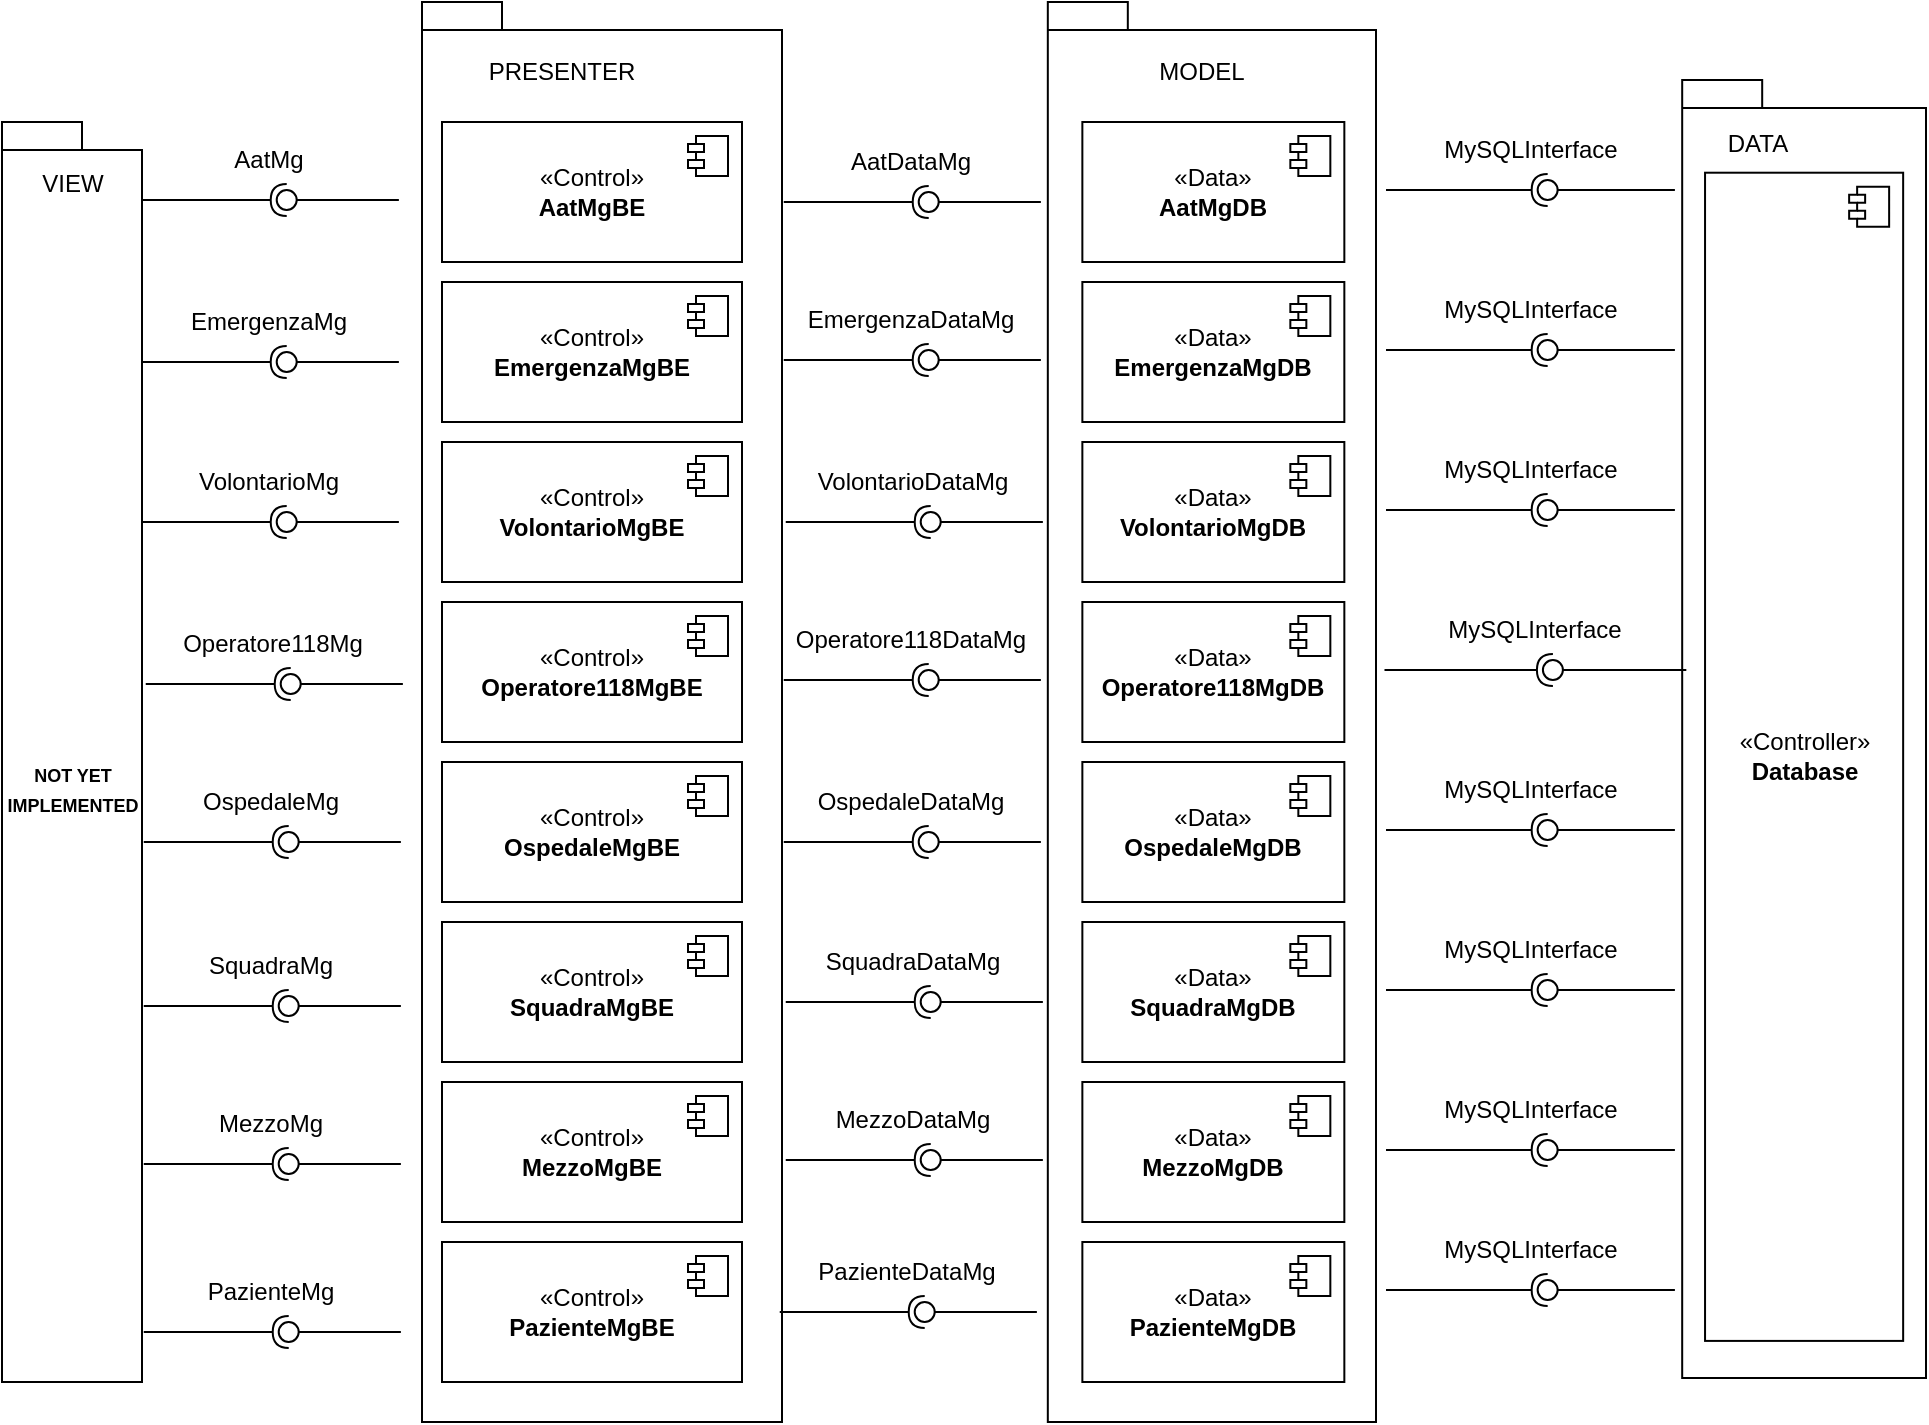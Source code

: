 <mxfile version="24.4.4" type="device">
  <diagram name="Page-1" id="5f0bae14-7c28-e335-631c-24af17079c00">
    <mxGraphModel dx="1436" dy="895" grid="1" gridSize="10" guides="1" tooltips="1" connect="1" arrows="1" fold="1" page="1" pageScale="1" pageWidth="1100" pageHeight="850" background="none" math="0" shadow="0">
      <root>
        <mxCell id="0" />
        <mxCell id="1" parent="0" />
        <mxCell id="8AIeRsSoH0E0mP_s3LuW-178" value="" style="group" vertex="1" connectable="0" parent="1">
          <mxGeometry x="577" y="60" width="190" height="710" as="geometry" />
        </mxCell>
        <mxCell id="8AIeRsSoH0E0mP_s3LuW-13" value="" style="shape=folder;fontStyle=1;spacingTop=10;tabWidth=40;tabHeight=14;tabPosition=left;html=1;whiteSpace=wrap;" vertex="1" parent="8AIeRsSoH0E0mP_s3LuW-178">
          <mxGeometry x="25.909" width="164.091" height="710" as="geometry" />
        </mxCell>
        <mxCell id="8AIeRsSoH0E0mP_s3LuW-27" value="«Data»&lt;br&gt;&lt;b&gt;AatMgDB&lt;/b&gt;" style="html=1;dropTarget=0;whiteSpace=wrap;" vertex="1" parent="8AIeRsSoH0E0mP_s3LuW-178">
          <mxGeometry x="43.182" y="60" width="130.988" height="70" as="geometry" />
        </mxCell>
        <mxCell id="8AIeRsSoH0E0mP_s3LuW-28" value="" style="shape=module;jettyWidth=8;jettyHeight=4;" vertex="1" parent="8AIeRsSoH0E0mP_s3LuW-27">
          <mxGeometry x="1" width="20" height="20" relative="1" as="geometry">
            <mxPoint x="-27" y="7" as="offset" />
          </mxGeometry>
        </mxCell>
        <mxCell id="8AIeRsSoH0E0mP_s3LuW-29" value="«Data»&lt;br&gt;&lt;b&gt;EmergenzaMgDB&lt;/b&gt;" style="html=1;dropTarget=0;whiteSpace=wrap;" vertex="1" parent="8AIeRsSoH0E0mP_s3LuW-178">
          <mxGeometry x="43.182" y="140" width="130.988" height="70" as="geometry" />
        </mxCell>
        <mxCell id="8AIeRsSoH0E0mP_s3LuW-30" value="" style="shape=module;jettyWidth=8;jettyHeight=4;" vertex="1" parent="8AIeRsSoH0E0mP_s3LuW-29">
          <mxGeometry x="1" width="20" height="20" relative="1" as="geometry">
            <mxPoint x="-27" y="7" as="offset" />
          </mxGeometry>
        </mxCell>
        <mxCell id="8AIeRsSoH0E0mP_s3LuW-31" value="«Data»&lt;br&gt;&lt;b&gt;VolontarioMgDB&lt;/b&gt;" style="html=1;dropTarget=0;whiteSpace=wrap;" vertex="1" parent="8AIeRsSoH0E0mP_s3LuW-178">
          <mxGeometry x="43.182" y="220" width="130.988" height="70" as="geometry" />
        </mxCell>
        <mxCell id="8AIeRsSoH0E0mP_s3LuW-32" value="" style="shape=module;jettyWidth=8;jettyHeight=4;" vertex="1" parent="8AIeRsSoH0E0mP_s3LuW-31">
          <mxGeometry x="1" width="20" height="20" relative="1" as="geometry">
            <mxPoint x="-27" y="7" as="offset" />
          </mxGeometry>
        </mxCell>
        <mxCell id="8AIeRsSoH0E0mP_s3LuW-33" value="«Data»&lt;br&gt;&lt;b&gt;Operatore118MgDB&lt;/b&gt;" style="html=1;dropTarget=0;whiteSpace=wrap;" vertex="1" parent="8AIeRsSoH0E0mP_s3LuW-178">
          <mxGeometry x="43.182" y="300" width="130.988" height="70" as="geometry" />
        </mxCell>
        <mxCell id="8AIeRsSoH0E0mP_s3LuW-34" value="" style="shape=module;jettyWidth=8;jettyHeight=4;" vertex="1" parent="8AIeRsSoH0E0mP_s3LuW-33">
          <mxGeometry x="1" width="20" height="20" relative="1" as="geometry">
            <mxPoint x="-27" y="7" as="offset" />
          </mxGeometry>
        </mxCell>
        <mxCell id="8AIeRsSoH0E0mP_s3LuW-35" value="«Data»&lt;br&gt;&lt;b&gt;OspedaleMgDB&lt;/b&gt;" style="html=1;dropTarget=0;whiteSpace=wrap;" vertex="1" parent="8AIeRsSoH0E0mP_s3LuW-178">
          <mxGeometry x="43.182" y="380" width="130.988" height="70" as="geometry" />
        </mxCell>
        <mxCell id="8AIeRsSoH0E0mP_s3LuW-36" value="" style="shape=module;jettyWidth=8;jettyHeight=4;" vertex="1" parent="8AIeRsSoH0E0mP_s3LuW-35">
          <mxGeometry x="1" width="20" height="20" relative="1" as="geometry">
            <mxPoint x="-27" y="7" as="offset" />
          </mxGeometry>
        </mxCell>
        <mxCell id="8AIeRsSoH0E0mP_s3LuW-37" value="«Data»&lt;br&gt;&lt;b&gt;SquadraMgDB&lt;/b&gt;" style="html=1;dropTarget=0;whiteSpace=wrap;" vertex="1" parent="8AIeRsSoH0E0mP_s3LuW-178">
          <mxGeometry x="43.182" y="460" width="130.988" height="70" as="geometry" />
        </mxCell>
        <mxCell id="8AIeRsSoH0E0mP_s3LuW-38" value="" style="shape=module;jettyWidth=8;jettyHeight=4;" vertex="1" parent="8AIeRsSoH0E0mP_s3LuW-37">
          <mxGeometry x="1" width="20" height="20" relative="1" as="geometry">
            <mxPoint x="-27" y="7" as="offset" />
          </mxGeometry>
        </mxCell>
        <mxCell id="8AIeRsSoH0E0mP_s3LuW-39" value="«Data»&lt;br&gt;&lt;b&gt;MezzoMgDB&lt;/b&gt;" style="html=1;dropTarget=0;whiteSpace=wrap;" vertex="1" parent="8AIeRsSoH0E0mP_s3LuW-178">
          <mxGeometry x="43.182" y="540" width="130.988" height="70" as="geometry" />
        </mxCell>
        <mxCell id="8AIeRsSoH0E0mP_s3LuW-40" value="" style="shape=module;jettyWidth=8;jettyHeight=4;" vertex="1" parent="8AIeRsSoH0E0mP_s3LuW-39">
          <mxGeometry x="1" width="20" height="20" relative="1" as="geometry">
            <mxPoint x="-27" y="7" as="offset" />
          </mxGeometry>
        </mxCell>
        <mxCell id="8AIeRsSoH0E0mP_s3LuW-41" value="«Data»&lt;br&gt;&lt;b&gt;PazienteMgDB&lt;/b&gt;" style="html=1;dropTarget=0;whiteSpace=wrap;" vertex="1" parent="8AIeRsSoH0E0mP_s3LuW-178">
          <mxGeometry x="43.182" y="620" width="130.988" height="70" as="geometry" />
        </mxCell>
        <mxCell id="8AIeRsSoH0E0mP_s3LuW-42" value="" style="shape=module;jettyWidth=8;jettyHeight=4;" vertex="1" parent="8AIeRsSoH0E0mP_s3LuW-41">
          <mxGeometry x="1" width="20" height="20" relative="1" as="geometry">
            <mxPoint x="-27" y="7" as="offset" />
          </mxGeometry>
        </mxCell>
        <mxCell id="8AIeRsSoH0E0mP_s3LuW-149" value="MODEL" style="text;html=1;align=center;verticalAlign=middle;whiteSpace=wrap;rounded=0;" vertex="1" parent="8AIeRsSoH0E0mP_s3LuW-178">
          <mxGeometry x="79.167" y="20" width="47.5" height="30" as="geometry" />
        </mxCell>
        <mxCell id="8AIeRsSoH0E0mP_s3LuW-179" value="" style="group" vertex="1" connectable="0" parent="1">
          <mxGeometry x="882" y="99" width="160" height="649" as="geometry" />
        </mxCell>
        <mxCell id="8AIeRsSoH0E0mP_s3LuW-7" value="" style="shape=folder;fontStyle=1;spacingTop=10;tabWidth=40;tabHeight=14;tabPosition=left;html=1;whiteSpace=wrap;" vertex="1" parent="8AIeRsSoH0E0mP_s3LuW-179">
          <mxGeometry x="38.095" width="121.905" height="649" as="geometry" />
        </mxCell>
        <mxCell id="8AIeRsSoH0E0mP_s3LuW-11" value="«Controller»&lt;br&gt;&lt;b&gt;Database&lt;/b&gt;" style="html=1;dropTarget=0;whiteSpace=wrap;" vertex="1" parent="8AIeRsSoH0E0mP_s3LuW-179">
          <mxGeometry x="49.524" y="46.357" width="99.048" height="584.1" as="geometry" />
        </mxCell>
        <mxCell id="8AIeRsSoH0E0mP_s3LuW-12" value="" style="shape=module;jettyWidth=8;jettyHeight=4;" vertex="1" parent="8AIeRsSoH0E0mP_s3LuW-11">
          <mxGeometry x="1" width="20" height="20" relative="1" as="geometry">
            <mxPoint x="-27" y="7" as="offset" />
          </mxGeometry>
        </mxCell>
        <mxCell id="8AIeRsSoH0E0mP_s3LuW-148" value="DATA" style="text;html=1;align=center;verticalAlign=middle;whiteSpace=wrap;rounded=0;" vertex="1" parent="8AIeRsSoH0E0mP_s3LuW-179">
          <mxGeometry x="53.333" y="18.543" width="45.714" height="27.814" as="geometry" />
        </mxCell>
        <mxCell id="8AIeRsSoH0E0mP_s3LuW-181" value="" style="group" vertex="1" connectable="0" parent="1">
          <mxGeometry x="789" y="119" width="130" height="40" as="geometry" />
        </mxCell>
        <mxCell id="8AIeRsSoH0E0mP_s3LuW-87" value="" style="group" vertex="1" connectable="0" parent="8AIeRsSoH0E0mP_s3LuW-181">
          <mxGeometry y="30" width="127.451" height="10" as="geometry" />
        </mxCell>
        <mxCell id="8AIeRsSoH0E0mP_s3LuW-78" value="" style="rounded=0;orthogonalLoop=1;jettySize=auto;html=1;endArrow=oval;endFill=0;sketch=0;sourcePerimeterSpacing=0;targetPerimeterSpacing=0;endSize=10;" edge="1" target="8AIeRsSoH0E0mP_s3LuW-79" parent="8AIeRsSoH0E0mP_s3LuW-87">
          <mxGeometry relative="1" as="geometry">
            <mxPoint x="127.451" y="5" as="sourcePoint" />
          </mxGeometry>
        </mxCell>
        <mxCell id="8AIeRsSoH0E0mP_s3LuW-79" value="" style="ellipse;whiteSpace=wrap;html=1;align=center;aspect=fixed;fillColor=none;strokeColor=none;resizable=0;perimeter=centerPerimeter;rotatable=0;allowArrows=0;points=[];outlineConnect=1;" vertex="1" parent="8AIeRsSoH0E0mP_s3LuW-87">
          <mxGeometry x="58.824" width="10" height="10" as="geometry" />
        </mxCell>
        <mxCell id="8AIeRsSoH0E0mP_s3LuW-83" value="" style="rounded=0;orthogonalLoop=1;jettySize=auto;html=1;endArrow=halfCircle;endFill=0;endSize=6;strokeWidth=1;sketch=0;" edge="1" parent="8AIeRsSoH0E0mP_s3LuW-87" target="8AIeRsSoH0E0mP_s3LuW-79">
          <mxGeometry relative="1" as="geometry">
            <mxPoint x="-16.993" y="5" as="sourcePoint" />
            <mxPoint x="69.036" y="5" as="targetPoint" />
          </mxGeometry>
        </mxCell>
        <mxCell id="8AIeRsSoH0E0mP_s3LuW-151" value="MySQLInterface" style="text;html=1;align=center;verticalAlign=middle;whiteSpace=wrap;rounded=0;" vertex="1" parent="8AIeRsSoH0E0mP_s3LuW-181">
          <mxGeometry x="29.739" width="50.98" height="30" as="geometry" />
        </mxCell>
        <mxCell id="8AIeRsSoH0E0mP_s3LuW-182" value="" style="group" vertex="1" connectable="0" parent="1">
          <mxGeometry x="789" y="279" width="130" height="40" as="geometry" />
        </mxCell>
        <mxCell id="8AIeRsSoH0E0mP_s3LuW-183" value="" style="group" vertex="1" connectable="0" parent="8AIeRsSoH0E0mP_s3LuW-182">
          <mxGeometry y="30" width="127.451" height="10" as="geometry" />
        </mxCell>
        <mxCell id="8AIeRsSoH0E0mP_s3LuW-184" value="" style="rounded=0;orthogonalLoop=1;jettySize=auto;html=1;endArrow=oval;endFill=0;sketch=0;sourcePerimeterSpacing=0;targetPerimeterSpacing=0;endSize=10;" edge="1" parent="8AIeRsSoH0E0mP_s3LuW-183" target="8AIeRsSoH0E0mP_s3LuW-185">
          <mxGeometry relative="1" as="geometry">
            <mxPoint x="127.451" y="5" as="sourcePoint" />
          </mxGeometry>
        </mxCell>
        <mxCell id="8AIeRsSoH0E0mP_s3LuW-185" value="" style="ellipse;whiteSpace=wrap;html=1;align=center;aspect=fixed;fillColor=none;strokeColor=none;resizable=0;perimeter=centerPerimeter;rotatable=0;allowArrows=0;points=[];outlineConnect=1;" vertex="1" parent="8AIeRsSoH0E0mP_s3LuW-183">
          <mxGeometry x="58.824" width="10" height="10" as="geometry" />
        </mxCell>
        <mxCell id="8AIeRsSoH0E0mP_s3LuW-186" value="" style="rounded=0;orthogonalLoop=1;jettySize=auto;html=1;endArrow=halfCircle;endFill=0;endSize=6;strokeWidth=1;sketch=0;" edge="1" parent="8AIeRsSoH0E0mP_s3LuW-183" target="8AIeRsSoH0E0mP_s3LuW-185">
          <mxGeometry relative="1" as="geometry">
            <mxPoint x="-16.993" y="5" as="sourcePoint" />
            <mxPoint x="69.036" y="5" as="targetPoint" />
          </mxGeometry>
        </mxCell>
        <mxCell id="8AIeRsSoH0E0mP_s3LuW-187" value="MySQLInterface" style="text;html=1;align=center;verticalAlign=middle;whiteSpace=wrap;rounded=0;" vertex="1" parent="8AIeRsSoH0E0mP_s3LuW-182">
          <mxGeometry x="29.739" width="50.98" height="30" as="geometry" />
        </mxCell>
        <mxCell id="8AIeRsSoH0E0mP_s3LuW-188" value="" style="group" vertex="1" connectable="0" parent="1">
          <mxGeometry x="789" y="359" width="130" height="40" as="geometry" />
        </mxCell>
        <mxCell id="8AIeRsSoH0E0mP_s3LuW-189" value="" style="group" vertex="1" connectable="0" parent="8AIeRsSoH0E0mP_s3LuW-188">
          <mxGeometry y="30" width="133.158" height="10" as="geometry" />
        </mxCell>
        <mxCell id="8AIeRsSoH0E0mP_s3LuW-190" value="" style="rounded=0;orthogonalLoop=1;jettySize=auto;html=1;endArrow=oval;endFill=0;sketch=0;sourcePerimeterSpacing=0;targetPerimeterSpacing=0;endSize=10;" edge="1" parent="8AIeRsSoH0E0mP_s3LuW-189" target="8AIeRsSoH0E0mP_s3LuW-191">
          <mxGeometry relative="1" as="geometry">
            <mxPoint x="133.158" y="5" as="sourcePoint" />
          </mxGeometry>
        </mxCell>
        <mxCell id="8AIeRsSoH0E0mP_s3LuW-191" value="" style="ellipse;whiteSpace=wrap;html=1;align=center;aspect=fixed;fillColor=none;strokeColor=none;resizable=0;perimeter=centerPerimeter;rotatable=0;allowArrows=0;points=[];outlineConnect=1;" vertex="1" parent="8AIeRsSoH0E0mP_s3LuW-189">
          <mxGeometry x="61.457" width="10" height="10" as="geometry" />
        </mxCell>
        <mxCell id="8AIeRsSoH0E0mP_s3LuW-192" value="" style="rounded=0;orthogonalLoop=1;jettySize=auto;html=1;endArrow=halfCircle;endFill=0;endSize=6;strokeWidth=1;sketch=0;" edge="1" parent="8AIeRsSoH0E0mP_s3LuW-189" target="8AIeRsSoH0E0mP_s3LuW-191">
          <mxGeometry relative="1" as="geometry">
            <mxPoint x="-17.754" y="5" as="sourcePoint" />
            <mxPoint x="72.127" y="5" as="targetPoint" />
          </mxGeometry>
        </mxCell>
        <mxCell id="8AIeRsSoH0E0mP_s3LuW-193" value="MySQLInterface" style="text;html=1;align=center;verticalAlign=middle;whiteSpace=wrap;rounded=0;" vertex="1" parent="8AIeRsSoH0E0mP_s3LuW-188">
          <mxGeometry x="31.07" width="53.263" height="30" as="geometry" />
        </mxCell>
        <mxCell id="8AIeRsSoH0E0mP_s3LuW-194" value="" style="group" vertex="1" connectable="0" parent="1">
          <mxGeometry x="789" y="439" width="130" height="40" as="geometry" />
        </mxCell>
        <mxCell id="8AIeRsSoH0E0mP_s3LuW-195" value="" style="group" vertex="1" connectable="0" parent="8AIeRsSoH0E0mP_s3LuW-194">
          <mxGeometry y="30" width="127.451" height="10" as="geometry" />
        </mxCell>
        <mxCell id="8AIeRsSoH0E0mP_s3LuW-196" value="" style="rounded=0;orthogonalLoop=1;jettySize=auto;html=1;endArrow=oval;endFill=0;sketch=0;sourcePerimeterSpacing=0;targetPerimeterSpacing=0;endSize=10;" edge="1" parent="8AIeRsSoH0E0mP_s3LuW-195" target="8AIeRsSoH0E0mP_s3LuW-197">
          <mxGeometry relative="1" as="geometry">
            <mxPoint x="127.451" y="5" as="sourcePoint" />
          </mxGeometry>
        </mxCell>
        <mxCell id="8AIeRsSoH0E0mP_s3LuW-197" value="" style="ellipse;whiteSpace=wrap;html=1;align=center;aspect=fixed;fillColor=none;strokeColor=none;resizable=0;perimeter=centerPerimeter;rotatable=0;allowArrows=0;points=[];outlineConnect=1;" vertex="1" parent="8AIeRsSoH0E0mP_s3LuW-195">
          <mxGeometry x="58.824" width="10" height="10" as="geometry" />
        </mxCell>
        <mxCell id="8AIeRsSoH0E0mP_s3LuW-198" value="" style="rounded=0;orthogonalLoop=1;jettySize=auto;html=1;endArrow=halfCircle;endFill=0;endSize=6;strokeWidth=1;sketch=0;" edge="1" parent="8AIeRsSoH0E0mP_s3LuW-195" target="8AIeRsSoH0E0mP_s3LuW-197">
          <mxGeometry relative="1" as="geometry">
            <mxPoint x="-16.993" y="5" as="sourcePoint" />
            <mxPoint x="69.036" y="5" as="targetPoint" />
          </mxGeometry>
        </mxCell>
        <mxCell id="8AIeRsSoH0E0mP_s3LuW-199" value="MySQLInterface" style="text;html=1;align=center;verticalAlign=middle;whiteSpace=wrap;rounded=0;" vertex="1" parent="8AIeRsSoH0E0mP_s3LuW-194">
          <mxGeometry x="29.739" width="50.98" height="30" as="geometry" />
        </mxCell>
        <mxCell id="8AIeRsSoH0E0mP_s3LuW-200" value="" style="group" vertex="1" connectable="0" parent="1">
          <mxGeometry x="789" y="519" width="130" height="40" as="geometry" />
        </mxCell>
        <mxCell id="8AIeRsSoH0E0mP_s3LuW-201" value="" style="group" vertex="1" connectable="0" parent="8AIeRsSoH0E0mP_s3LuW-200">
          <mxGeometry y="30" width="127.451" height="10" as="geometry" />
        </mxCell>
        <mxCell id="8AIeRsSoH0E0mP_s3LuW-202" value="" style="rounded=0;orthogonalLoop=1;jettySize=auto;html=1;endArrow=oval;endFill=0;sketch=0;sourcePerimeterSpacing=0;targetPerimeterSpacing=0;endSize=10;" edge="1" parent="8AIeRsSoH0E0mP_s3LuW-201" target="8AIeRsSoH0E0mP_s3LuW-203">
          <mxGeometry relative="1" as="geometry">
            <mxPoint x="127.451" y="5" as="sourcePoint" />
          </mxGeometry>
        </mxCell>
        <mxCell id="8AIeRsSoH0E0mP_s3LuW-203" value="" style="ellipse;whiteSpace=wrap;html=1;align=center;aspect=fixed;fillColor=none;strokeColor=none;resizable=0;perimeter=centerPerimeter;rotatable=0;allowArrows=0;points=[];outlineConnect=1;" vertex="1" parent="8AIeRsSoH0E0mP_s3LuW-201">
          <mxGeometry x="58.824" width="10" height="10" as="geometry" />
        </mxCell>
        <mxCell id="8AIeRsSoH0E0mP_s3LuW-204" value="" style="rounded=0;orthogonalLoop=1;jettySize=auto;html=1;endArrow=halfCircle;endFill=0;endSize=6;strokeWidth=1;sketch=0;" edge="1" parent="8AIeRsSoH0E0mP_s3LuW-201" target="8AIeRsSoH0E0mP_s3LuW-203">
          <mxGeometry relative="1" as="geometry">
            <mxPoint x="-16.993" y="5" as="sourcePoint" />
            <mxPoint x="69.036" y="5" as="targetPoint" />
          </mxGeometry>
        </mxCell>
        <mxCell id="8AIeRsSoH0E0mP_s3LuW-205" value="MySQLInterface" style="text;html=1;align=center;verticalAlign=middle;whiteSpace=wrap;rounded=0;" vertex="1" parent="8AIeRsSoH0E0mP_s3LuW-200">
          <mxGeometry x="29.739" width="50.98" height="30" as="geometry" />
        </mxCell>
        <mxCell id="8AIeRsSoH0E0mP_s3LuW-206" value="" style="group" vertex="1" connectable="0" parent="1">
          <mxGeometry x="789" y="599" width="130" height="40" as="geometry" />
        </mxCell>
        <mxCell id="8AIeRsSoH0E0mP_s3LuW-207" value="" style="group" vertex="1" connectable="0" parent="8AIeRsSoH0E0mP_s3LuW-206">
          <mxGeometry y="30" width="127.451" height="10" as="geometry" />
        </mxCell>
        <mxCell id="8AIeRsSoH0E0mP_s3LuW-208" value="" style="rounded=0;orthogonalLoop=1;jettySize=auto;html=1;endArrow=oval;endFill=0;sketch=0;sourcePerimeterSpacing=0;targetPerimeterSpacing=0;endSize=10;" edge="1" parent="8AIeRsSoH0E0mP_s3LuW-207" target="8AIeRsSoH0E0mP_s3LuW-209">
          <mxGeometry relative="1" as="geometry">
            <mxPoint x="127.451" y="5" as="sourcePoint" />
          </mxGeometry>
        </mxCell>
        <mxCell id="8AIeRsSoH0E0mP_s3LuW-209" value="" style="ellipse;whiteSpace=wrap;html=1;align=center;aspect=fixed;fillColor=none;strokeColor=none;resizable=0;perimeter=centerPerimeter;rotatable=0;allowArrows=0;points=[];outlineConnect=1;" vertex="1" parent="8AIeRsSoH0E0mP_s3LuW-207">
          <mxGeometry x="58.824" width="10" height="10" as="geometry" />
        </mxCell>
        <mxCell id="8AIeRsSoH0E0mP_s3LuW-210" value="" style="rounded=0;orthogonalLoop=1;jettySize=auto;html=1;endArrow=halfCircle;endFill=0;endSize=6;strokeWidth=1;sketch=0;" edge="1" parent="8AIeRsSoH0E0mP_s3LuW-207" target="8AIeRsSoH0E0mP_s3LuW-209">
          <mxGeometry relative="1" as="geometry">
            <mxPoint x="-16.993" y="5" as="sourcePoint" />
            <mxPoint x="69.036" y="5" as="targetPoint" />
          </mxGeometry>
        </mxCell>
        <mxCell id="8AIeRsSoH0E0mP_s3LuW-211" value="MySQLInterface" style="text;html=1;align=center;verticalAlign=middle;whiteSpace=wrap;rounded=0;" vertex="1" parent="8AIeRsSoH0E0mP_s3LuW-206">
          <mxGeometry x="29.739" width="50.98" height="30" as="geometry" />
        </mxCell>
        <mxCell id="8AIeRsSoH0E0mP_s3LuW-212" value="" style="group" vertex="1" connectable="0" parent="1">
          <mxGeometry x="789" y="669" width="130" height="40" as="geometry" />
        </mxCell>
        <mxCell id="8AIeRsSoH0E0mP_s3LuW-213" value="" style="group" vertex="1" connectable="0" parent="8AIeRsSoH0E0mP_s3LuW-212">
          <mxGeometry y="30" width="127.451" height="10" as="geometry" />
        </mxCell>
        <mxCell id="8AIeRsSoH0E0mP_s3LuW-214" value="" style="rounded=0;orthogonalLoop=1;jettySize=auto;html=1;endArrow=oval;endFill=0;sketch=0;sourcePerimeterSpacing=0;targetPerimeterSpacing=0;endSize=10;" edge="1" parent="8AIeRsSoH0E0mP_s3LuW-213" target="8AIeRsSoH0E0mP_s3LuW-215">
          <mxGeometry relative="1" as="geometry">
            <mxPoint x="127.451" y="5" as="sourcePoint" />
          </mxGeometry>
        </mxCell>
        <mxCell id="8AIeRsSoH0E0mP_s3LuW-215" value="" style="ellipse;whiteSpace=wrap;html=1;align=center;aspect=fixed;fillColor=none;strokeColor=none;resizable=0;perimeter=centerPerimeter;rotatable=0;allowArrows=0;points=[];outlineConnect=1;" vertex="1" parent="8AIeRsSoH0E0mP_s3LuW-213">
          <mxGeometry x="58.824" width="10" height="10" as="geometry" />
        </mxCell>
        <mxCell id="8AIeRsSoH0E0mP_s3LuW-216" value="" style="rounded=0;orthogonalLoop=1;jettySize=auto;html=1;endArrow=halfCircle;endFill=0;endSize=6;strokeWidth=1;sketch=0;" edge="1" parent="8AIeRsSoH0E0mP_s3LuW-213" target="8AIeRsSoH0E0mP_s3LuW-215">
          <mxGeometry relative="1" as="geometry">
            <mxPoint x="-16.993" y="5" as="sourcePoint" />
            <mxPoint x="69.036" y="5" as="targetPoint" />
          </mxGeometry>
        </mxCell>
        <mxCell id="8AIeRsSoH0E0mP_s3LuW-217" value="MySQLInterface" style="text;html=1;align=center;verticalAlign=middle;whiteSpace=wrap;rounded=0;" vertex="1" parent="8AIeRsSoH0E0mP_s3LuW-212">
          <mxGeometry x="29.739" width="50.98" height="30" as="geometry" />
        </mxCell>
        <mxCell id="8AIeRsSoH0E0mP_s3LuW-218" value="" style="group" vertex="1" connectable="0" parent="1">
          <mxGeometry x="789" y="199" width="130" height="40" as="geometry" />
        </mxCell>
        <mxCell id="8AIeRsSoH0E0mP_s3LuW-219" value="" style="group" vertex="1" connectable="0" parent="8AIeRsSoH0E0mP_s3LuW-218">
          <mxGeometry y="30" width="127.451" height="10" as="geometry" />
        </mxCell>
        <mxCell id="8AIeRsSoH0E0mP_s3LuW-220" value="" style="rounded=0;orthogonalLoop=1;jettySize=auto;html=1;endArrow=oval;endFill=0;sketch=0;sourcePerimeterSpacing=0;targetPerimeterSpacing=0;endSize=10;" edge="1" parent="8AIeRsSoH0E0mP_s3LuW-219" target="8AIeRsSoH0E0mP_s3LuW-221">
          <mxGeometry relative="1" as="geometry">
            <mxPoint x="127.451" y="5" as="sourcePoint" />
          </mxGeometry>
        </mxCell>
        <mxCell id="8AIeRsSoH0E0mP_s3LuW-221" value="" style="ellipse;whiteSpace=wrap;html=1;align=center;aspect=fixed;fillColor=none;strokeColor=none;resizable=0;perimeter=centerPerimeter;rotatable=0;allowArrows=0;points=[];outlineConnect=1;" vertex="1" parent="8AIeRsSoH0E0mP_s3LuW-219">
          <mxGeometry x="58.824" width="10" height="10" as="geometry" />
        </mxCell>
        <mxCell id="8AIeRsSoH0E0mP_s3LuW-222" value="" style="rounded=0;orthogonalLoop=1;jettySize=auto;html=1;endArrow=halfCircle;endFill=0;endSize=6;strokeWidth=1;sketch=0;" edge="1" parent="8AIeRsSoH0E0mP_s3LuW-219" target="8AIeRsSoH0E0mP_s3LuW-221">
          <mxGeometry relative="1" as="geometry">
            <mxPoint x="-16.993" y="5" as="sourcePoint" />
            <mxPoint x="69.036" y="5" as="targetPoint" />
          </mxGeometry>
        </mxCell>
        <mxCell id="8AIeRsSoH0E0mP_s3LuW-223" value="MySQLInterface" style="text;html=1;align=center;verticalAlign=middle;whiteSpace=wrap;rounded=0;" vertex="1" parent="8AIeRsSoH0E0mP_s3LuW-218">
          <mxGeometry x="29.739" width="50.98" height="30" as="geometry" />
        </mxCell>
        <mxCell id="8AIeRsSoH0E0mP_s3LuW-60" value="" style="shape=folder;fontStyle=1;spacingTop=10;tabWidth=40;tabHeight=14;tabPosition=left;html=1;whiteSpace=wrap;" vertex="1" parent="1">
          <mxGeometry x="290" y="60" width="180" height="710" as="geometry" />
        </mxCell>
        <mxCell id="8AIeRsSoH0E0mP_s3LuW-61" value="«Control»&lt;br&gt;&lt;b&gt;AatMgBE&lt;/b&gt;" style="html=1;dropTarget=0;whiteSpace=wrap;" vertex="1" parent="1">
          <mxGeometry x="300" y="120" width="150" height="70" as="geometry" />
        </mxCell>
        <mxCell id="8AIeRsSoH0E0mP_s3LuW-62" value="" style="shape=module;jettyWidth=8;jettyHeight=4;" vertex="1" parent="8AIeRsSoH0E0mP_s3LuW-61">
          <mxGeometry x="1" width="20" height="20" relative="1" as="geometry">
            <mxPoint x="-27" y="7" as="offset" />
          </mxGeometry>
        </mxCell>
        <mxCell id="8AIeRsSoH0E0mP_s3LuW-63" value="«Control»&lt;br&gt;&lt;b&gt;EmergenzaMgBE&lt;/b&gt;" style="html=1;dropTarget=0;whiteSpace=wrap;" vertex="1" parent="1">
          <mxGeometry x="300" y="200" width="150" height="70" as="geometry" />
        </mxCell>
        <mxCell id="8AIeRsSoH0E0mP_s3LuW-64" value="" style="shape=module;jettyWidth=8;jettyHeight=4;" vertex="1" parent="8AIeRsSoH0E0mP_s3LuW-63">
          <mxGeometry x="1" width="20" height="20" relative="1" as="geometry">
            <mxPoint x="-27" y="7" as="offset" />
          </mxGeometry>
        </mxCell>
        <mxCell id="8AIeRsSoH0E0mP_s3LuW-65" value="«Control»&lt;br&gt;&lt;b&gt;VolontarioMgBE&lt;/b&gt;" style="html=1;dropTarget=0;whiteSpace=wrap;" vertex="1" parent="1">
          <mxGeometry x="300" y="280" width="150" height="70" as="geometry" />
        </mxCell>
        <mxCell id="8AIeRsSoH0E0mP_s3LuW-66" value="" style="shape=module;jettyWidth=8;jettyHeight=4;" vertex="1" parent="8AIeRsSoH0E0mP_s3LuW-65">
          <mxGeometry x="1" width="20" height="20" relative="1" as="geometry">
            <mxPoint x="-27" y="7" as="offset" />
          </mxGeometry>
        </mxCell>
        <mxCell id="8AIeRsSoH0E0mP_s3LuW-67" value="«Control»&lt;br&gt;&lt;b&gt;Operatore118MgBE&lt;/b&gt;" style="html=1;dropTarget=0;whiteSpace=wrap;" vertex="1" parent="1">
          <mxGeometry x="300" y="360" width="150" height="70" as="geometry" />
        </mxCell>
        <mxCell id="8AIeRsSoH0E0mP_s3LuW-68" value="" style="shape=module;jettyWidth=8;jettyHeight=4;" vertex="1" parent="8AIeRsSoH0E0mP_s3LuW-67">
          <mxGeometry x="1" width="20" height="20" relative="1" as="geometry">
            <mxPoint x="-27" y="7" as="offset" />
          </mxGeometry>
        </mxCell>
        <mxCell id="8AIeRsSoH0E0mP_s3LuW-69" value="«Control»&lt;br&gt;&lt;b&gt;OspedaleMgBE&lt;/b&gt;" style="html=1;dropTarget=0;whiteSpace=wrap;" vertex="1" parent="1">
          <mxGeometry x="300" y="440" width="150" height="70" as="geometry" />
        </mxCell>
        <mxCell id="8AIeRsSoH0E0mP_s3LuW-70" value="" style="shape=module;jettyWidth=8;jettyHeight=4;" vertex="1" parent="8AIeRsSoH0E0mP_s3LuW-69">
          <mxGeometry x="1" width="20" height="20" relative="1" as="geometry">
            <mxPoint x="-27" y="7" as="offset" />
          </mxGeometry>
        </mxCell>
        <mxCell id="8AIeRsSoH0E0mP_s3LuW-71" value="«Control»&lt;br&gt;&lt;b&gt;SquadraMgBE&lt;/b&gt;" style="html=1;dropTarget=0;whiteSpace=wrap;" vertex="1" parent="1">
          <mxGeometry x="300" y="520" width="150" height="70" as="geometry" />
        </mxCell>
        <mxCell id="8AIeRsSoH0E0mP_s3LuW-72" value="" style="shape=module;jettyWidth=8;jettyHeight=4;" vertex="1" parent="8AIeRsSoH0E0mP_s3LuW-71">
          <mxGeometry x="1" width="20" height="20" relative="1" as="geometry">
            <mxPoint x="-27" y="7" as="offset" />
          </mxGeometry>
        </mxCell>
        <mxCell id="8AIeRsSoH0E0mP_s3LuW-73" value="«Control»&lt;br&gt;&lt;b&gt;MezzoMgBE&lt;/b&gt;" style="html=1;dropTarget=0;whiteSpace=wrap;" vertex="1" parent="1">
          <mxGeometry x="300" y="600" width="150" height="70" as="geometry" />
        </mxCell>
        <mxCell id="8AIeRsSoH0E0mP_s3LuW-74" value="" style="shape=module;jettyWidth=8;jettyHeight=4;" vertex="1" parent="8AIeRsSoH0E0mP_s3LuW-73">
          <mxGeometry x="1" width="20" height="20" relative="1" as="geometry">
            <mxPoint x="-27" y="7" as="offset" />
          </mxGeometry>
        </mxCell>
        <mxCell id="8AIeRsSoH0E0mP_s3LuW-75" value="«Control»&lt;br&gt;&lt;b&gt;PazienteMgBE&lt;/b&gt;" style="html=1;dropTarget=0;whiteSpace=wrap;" vertex="1" parent="1">
          <mxGeometry x="300" y="680" width="150" height="70" as="geometry" />
        </mxCell>
        <mxCell id="8AIeRsSoH0E0mP_s3LuW-76" value="" style="shape=module;jettyWidth=8;jettyHeight=4;" vertex="1" parent="8AIeRsSoH0E0mP_s3LuW-75">
          <mxGeometry x="1" width="20" height="20" relative="1" as="geometry">
            <mxPoint x="-27" y="7" as="offset" />
          </mxGeometry>
        </mxCell>
        <mxCell id="8AIeRsSoH0E0mP_s3LuW-150" value="PRESENTER" style="text;html=1;align=center;verticalAlign=middle;whiteSpace=wrap;rounded=0;" vertex="1" parent="1">
          <mxGeometry x="330" y="80" width="60" height="30" as="geometry" />
        </mxCell>
        <mxCell id="8AIeRsSoH0E0mP_s3LuW-225" value="" style="group" vertex="1" connectable="0" parent="1">
          <mxGeometry x="80" y="120" width="70" height="630" as="geometry" />
        </mxCell>
        <mxCell id="8AIeRsSoH0E0mP_s3LuW-180" value="" style="shape=folder;fontStyle=1;spacingTop=10;tabWidth=40;tabHeight=14;tabPosition=left;html=1;whiteSpace=wrap;" vertex="1" parent="8AIeRsSoH0E0mP_s3LuW-225">
          <mxGeometry width="70" height="630" as="geometry" />
        </mxCell>
        <mxCell id="8AIeRsSoH0E0mP_s3LuW-224" value="VIEW" style="text;html=1;align=center;verticalAlign=middle;whiteSpace=wrap;rounded=0;" vertex="1" parent="8AIeRsSoH0E0mP_s3LuW-225">
          <mxGeometry x="11.667" y="17.5" width="46.667" height="26.25" as="geometry" />
        </mxCell>
        <mxCell id="8AIeRsSoH0E0mP_s3LuW-328" value="&lt;font style=&quot;font-size: 9px;&quot;&gt;&lt;b&gt;NOT YET IMPLEMENTED&lt;/b&gt;&lt;/font&gt;" style="text;html=1;align=center;verticalAlign=middle;whiteSpace=wrap;rounded=0;" vertex="1" parent="8AIeRsSoH0E0mP_s3LuW-225">
          <mxGeometry x="17.5" y="79.859" width="35" height="505.775" as="geometry" />
        </mxCell>
        <mxCell id="8AIeRsSoH0E0mP_s3LuW-226" value="" style="group" vertex="1" connectable="0" parent="1">
          <mxGeometry x="486" y="125" width="100" height="40" as="geometry" />
        </mxCell>
        <mxCell id="8AIeRsSoH0E0mP_s3LuW-227" value="" style="group" vertex="1" connectable="0" parent="8AIeRsSoH0E0mP_s3LuW-226">
          <mxGeometry y="30" width="113.434" height="10" as="geometry" />
        </mxCell>
        <mxCell id="8AIeRsSoH0E0mP_s3LuW-228" value="" style="rounded=0;orthogonalLoop=1;jettySize=auto;html=1;endArrow=oval;endFill=0;sketch=0;sourcePerimeterSpacing=0;targetPerimeterSpacing=0;endSize=10;" edge="1" parent="8AIeRsSoH0E0mP_s3LuW-227" target="8AIeRsSoH0E0mP_s3LuW-229">
          <mxGeometry relative="1" as="geometry">
            <mxPoint x="113.434" y="5" as="sourcePoint" />
          </mxGeometry>
        </mxCell>
        <mxCell id="8AIeRsSoH0E0mP_s3LuW-229" value="" style="ellipse;whiteSpace=wrap;html=1;align=center;aspect=fixed;fillColor=none;strokeColor=none;resizable=0;perimeter=centerPerimeter;rotatable=0;allowArrows=0;points=[];outlineConnect=1;" vertex="1" parent="8AIeRsSoH0E0mP_s3LuW-227">
          <mxGeometry x="52.354" width="10" height="10" as="geometry" />
        </mxCell>
        <mxCell id="8AIeRsSoH0E0mP_s3LuW-230" value="" style="rounded=0;orthogonalLoop=1;jettySize=auto;html=1;endArrow=halfCircle;endFill=0;endSize=6;strokeWidth=1;sketch=0;" edge="1" parent="8AIeRsSoH0E0mP_s3LuW-227" target="8AIeRsSoH0E0mP_s3LuW-229">
          <mxGeometry relative="1" as="geometry">
            <mxPoint x="-15.125" y="5" as="sourcePoint" />
            <mxPoint x="61.443" y="5" as="targetPoint" />
          </mxGeometry>
        </mxCell>
        <mxCell id="8AIeRsSoH0E0mP_s3LuW-231" value="&lt;div&gt;AatDataMg&lt;/div&gt;" style="text;html=1;align=center;verticalAlign=middle;whiteSpace=wrap;rounded=0;" vertex="1" parent="8AIeRsSoH0E0mP_s3LuW-226">
          <mxGeometry x="26.468" width="45.374" height="30" as="geometry" />
        </mxCell>
        <mxCell id="8AIeRsSoH0E0mP_s3LuW-232" value="" style="group" vertex="1" connectable="0" parent="1">
          <mxGeometry x="165" y="124" width="100" height="40" as="geometry" />
        </mxCell>
        <mxCell id="8AIeRsSoH0E0mP_s3LuW-233" value="" style="group" vertex="1" connectable="0" parent="8AIeRsSoH0E0mP_s3LuW-232">
          <mxGeometry y="30" width="113.434" height="10" as="geometry" />
        </mxCell>
        <mxCell id="8AIeRsSoH0E0mP_s3LuW-234" value="" style="rounded=0;orthogonalLoop=1;jettySize=auto;html=1;endArrow=oval;endFill=0;sketch=0;sourcePerimeterSpacing=0;targetPerimeterSpacing=0;endSize=10;" edge="1" parent="8AIeRsSoH0E0mP_s3LuW-233" target="8AIeRsSoH0E0mP_s3LuW-235">
          <mxGeometry relative="1" as="geometry">
            <mxPoint x="113.434" y="5" as="sourcePoint" />
          </mxGeometry>
        </mxCell>
        <mxCell id="8AIeRsSoH0E0mP_s3LuW-235" value="" style="ellipse;whiteSpace=wrap;html=1;align=center;aspect=fixed;fillColor=none;strokeColor=none;resizable=0;perimeter=centerPerimeter;rotatable=0;allowArrows=0;points=[];outlineConnect=1;" vertex="1" parent="8AIeRsSoH0E0mP_s3LuW-233">
          <mxGeometry x="52.354" width="10" height="10" as="geometry" />
        </mxCell>
        <mxCell id="8AIeRsSoH0E0mP_s3LuW-236" value="" style="rounded=0;orthogonalLoop=1;jettySize=auto;html=1;endArrow=halfCircle;endFill=0;endSize=6;strokeWidth=1;sketch=0;" edge="1" parent="8AIeRsSoH0E0mP_s3LuW-233" target="8AIeRsSoH0E0mP_s3LuW-235">
          <mxGeometry relative="1" as="geometry">
            <mxPoint x="-15.125" y="5" as="sourcePoint" />
            <mxPoint x="61.443" y="5" as="targetPoint" />
          </mxGeometry>
        </mxCell>
        <mxCell id="8AIeRsSoH0E0mP_s3LuW-237" value="AatMg" style="text;html=1;align=center;verticalAlign=middle;whiteSpace=wrap;rounded=0;" vertex="1" parent="8AIeRsSoH0E0mP_s3LuW-232">
          <mxGeometry x="26.468" width="45.374" height="30" as="geometry" />
        </mxCell>
        <mxCell id="8AIeRsSoH0E0mP_s3LuW-244" value="" style="group" vertex="1" connectable="0" parent="1">
          <mxGeometry x="486" y="204" width="100" height="40" as="geometry" />
        </mxCell>
        <mxCell id="8AIeRsSoH0E0mP_s3LuW-245" value="" style="group" vertex="1" connectable="0" parent="8AIeRsSoH0E0mP_s3LuW-244">
          <mxGeometry y="30" width="113.434" height="10" as="geometry" />
        </mxCell>
        <mxCell id="8AIeRsSoH0E0mP_s3LuW-246" value="" style="rounded=0;orthogonalLoop=1;jettySize=auto;html=1;endArrow=oval;endFill=0;sketch=0;sourcePerimeterSpacing=0;targetPerimeterSpacing=0;endSize=10;" edge="1" parent="8AIeRsSoH0E0mP_s3LuW-245" target="8AIeRsSoH0E0mP_s3LuW-247">
          <mxGeometry relative="1" as="geometry">
            <mxPoint x="113.434" y="5" as="sourcePoint" />
          </mxGeometry>
        </mxCell>
        <mxCell id="8AIeRsSoH0E0mP_s3LuW-247" value="" style="ellipse;whiteSpace=wrap;html=1;align=center;aspect=fixed;fillColor=none;strokeColor=none;resizable=0;perimeter=centerPerimeter;rotatable=0;allowArrows=0;points=[];outlineConnect=1;" vertex="1" parent="8AIeRsSoH0E0mP_s3LuW-245">
          <mxGeometry x="52.354" width="10" height="10" as="geometry" />
        </mxCell>
        <mxCell id="8AIeRsSoH0E0mP_s3LuW-248" value="" style="rounded=0;orthogonalLoop=1;jettySize=auto;html=1;endArrow=halfCircle;endFill=0;endSize=6;strokeWidth=1;sketch=0;" edge="1" parent="8AIeRsSoH0E0mP_s3LuW-245" target="8AIeRsSoH0E0mP_s3LuW-247">
          <mxGeometry relative="1" as="geometry">
            <mxPoint x="-15.125" y="5" as="sourcePoint" />
            <mxPoint x="61.443" y="5" as="targetPoint" />
          </mxGeometry>
        </mxCell>
        <mxCell id="8AIeRsSoH0E0mP_s3LuW-249" value="&lt;div&gt;EmergenzaDataMg&lt;/div&gt;" style="text;html=1;align=center;verticalAlign=middle;whiteSpace=wrap;rounded=0;" vertex="1" parent="8AIeRsSoH0E0mP_s3LuW-244">
          <mxGeometry x="26.468" width="45.374" height="30" as="geometry" />
        </mxCell>
        <mxCell id="8AIeRsSoH0E0mP_s3LuW-250" value="" style="group" vertex="1" connectable="0" parent="1">
          <mxGeometry x="487" y="285" width="100" height="40" as="geometry" />
        </mxCell>
        <mxCell id="8AIeRsSoH0E0mP_s3LuW-251" value="" style="group" vertex="1" connectable="0" parent="8AIeRsSoH0E0mP_s3LuW-250">
          <mxGeometry y="30" width="113.434" height="10" as="geometry" />
        </mxCell>
        <mxCell id="8AIeRsSoH0E0mP_s3LuW-252" value="" style="rounded=0;orthogonalLoop=1;jettySize=auto;html=1;endArrow=oval;endFill=0;sketch=0;sourcePerimeterSpacing=0;targetPerimeterSpacing=0;endSize=10;" edge="1" parent="8AIeRsSoH0E0mP_s3LuW-251" target="8AIeRsSoH0E0mP_s3LuW-253">
          <mxGeometry relative="1" as="geometry">
            <mxPoint x="113.434" y="5" as="sourcePoint" />
          </mxGeometry>
        </mxCell>
        <mxCell id="8AIeRsSoH0E0mP_s3LuW-253" value="" style="ellipse;whiteSpace=wrap;html=1;align=center;aspect=fixed;fillColor=none;strokeColor=none;resizable=0;perimeter=centerPerimeter;rotatable=0;allowArrows=0;points=[];outlineConnect=1;" vertex="1" parent="8AIeRsSoH0E0mP_s3LuW-251">
          <mxGeometry x="52.354" width="10" height="10" as="geometry" />
        </mxCell>
        <mxCell id="8AIeRsSoH0E0mP_s3LuW-254" value="" style="rounded=0;orthogonalLoop=1;jettySize=auto;html=1;endArrow=halfCircle;endFill=0;endSize=6;strokeWidth=1;sketch=0;" edge="1" parent="8AIeRsSoH0E0mP_s3LuW-251" target="8AIeRsSoH0E0mP_s3LuW-253">
          <mxGeometry relative="1" as="geometry">
            <mxPoint x="-15.125" y="5" as="sourcePoint" />
            <mxPoint x="61.443" y="5" as="targetPoint" />
          </mxGeometry>
        </mxCell>
        <mxCell id="8AIeRsSoH0E0mP_s3LuW-255" value="&lt;div&gt;VolontarioDataMg&lt;/div&gt;" style="text;html=1;align=center;verticalAlign=middle;whiteSpace=wrap;rounded=0;" vertex="1" parent="8AIeRsSoH0E0mP_s3LuW-250">
          <mxGeometry x="26.468" width="45.374" height="30" as="geometry" />
        </mxCell>
        <mxCell id="8AIeRsSoH0E0mP_s3LuW-256" value="" style="group" vertex="1" connectable="0" parent="1">
          <mxGeometry x="486" y="364" width="100" height="40" as="geometry" />
        </mxCell>
        <mxCell id="8AIeRsSoH0E0mP_s3LuW-257" value="" style="group" vertex="1" connectable="0" parent="8AIeRsSoH0E0mP_s3LuW-256">
          <mxGeometry y="30" width="113.434" height="10" as="geometry" />
        </mxCell>
        <mxCell id="8AIeRsSoH0E0mP_s3LuW-258" value="" style="rounded=0;orthogonalLoop=1;jettySize=auto;html=1;endArrow=oval;endFill=0;sketch=0;sourcePerimeterSpacing=0;targetPerimeterSpacing=0;endSize=10;" edge="1" parent="8AIeRsSoH0E0mP_s3LuW-257" target="8AIeRsSoH0E0mP_s3LuW-259">
          <mxGeometry relative="1" as="geometry">
            <mxPoint x="113.434" y="5" as="sourcePoint" />
          </mxGeometry>
        </mxCell>
        <mxCell id="8AIeRsSoH0E0mP_s3LuW-259" value="" style="ellipse;whiteSpace=wrap;html=1;align=center;aspect=fixed;fillColor=none;strokeColor=none;resizable=0;perimeter=centerPerimeter;rotatable=0;allowArrows=0;points=[];outlineConnect=1;" vertex="1" parent="8AIeRsSoH0E0mP_s3LuW-257">
          <mxGeometry x="52.354" width="10" height="10" as="geometry" />
        </mxCell>
        <mxCell id="8AIeRsSoH0E0mP_s3LuW-260" value="" style="rounded=0;orthogonalLoop=1;jettySize=auto;html=1;endArrow=halfCircle;endFill=0;endSize=6;strokeWidth=1;sketch=0;" edge="1" parent="8AIeRsSoH0E0mP_s3LuW-257" target="8AIeRsSoH0E0mP_s3LuW-259">
          <mxGeometry relative="1" as="geometry">
            <mxPoint x="-15.125" y="5" as="sourcePoint" />
            <mxPoint x="61.443" y="5" as="targetPoint" />
          </mxGeometry>
        </mxCell>
        <mxCell id="8AIeRsSoH0E0mP_s3LuW-261" value="&lt;div&gt;Operatore118DataMg&lt;/div&gt;" style="text;html=1;align=center;verticalAlign=middle;whiteSpace=wrap;rounded=0;" vertex="1" parent="8AIeRsSoH0E0mP_s3LuW-256">
          <mxGeometry x="26.468" width="45.374" height="30" as="geometry" />
        </mxCell>
        <mxCell id="8AIeRsSoH0E0mP_s3LuW-262" value="" style="group" vertex="1" connectable="0" parent="1">
          <mxGeometry x="486" y="445" width="100" height="40" as="geometry" />
        </mxCell>
        <mxCell id="8AIeRsSoH0E0mP_s3LuW-263" value="" style="group" vertex="1" connectable="0" parent="8AIeRsSoH0E0mP_s3LuW-262">
          <mxGeometry y="30" width="113.434" height="10" as="geometry" />
        </mxCell>
        <mxCell id="8AIeRsSoH0E0mP_s3LuW-264" value="" style="rounded=0;orthogonalLoop=1;jettySize=auto;html=1;endArrow=oval;endFill=0;sketch=0;sourcePerimeterSpacing=0;targetPerimeterSpacing=0;endSize=10;" edge="1" parent="8AIeRsSoH0E0mP_s3LuW-263" target="8AIeRsSoH0E0mP_s3LuW-265">
          <mxGeometry relative="1" as="geometry">
            <mxPoint x="113.434" y="5" as="sourcePoint" />
          </mxGeometry>
        </mxCell>
        <mxCell id="8AIeRsSoH0E0mP_s3LuW-265" value="" style="ellipse;whiteSpace=wrap;html=1;align=center;aspect=fixed;fillColor=none;strokeColor=none;resizable=0;perimeter=centerPerimeter;rotatable=0;allowArrows=0;points=[];outlineConnect=1;" vertex="1" parent="8AIeRsSoH0E0mP_s3LuW-263">
          <mxGeometry x="52.354" width="10" height="10" as="geometry" />
        </mxCell>
        <mxCell id="8AIeRsSoH0E0mP_s3LuW-266" value="" style="rounded=0;orthogonalLoop=1;jettySize=auto;html=1;endArrow=halfCircle;endFill=0;endSize=6;strokeWidth=1;sketch=0;" edge="1" parent="8AIeRsSoH0E0mP_s3LuW-263" target="8AIeRsSoH0E0mP_s3LuW-265">
          <mxGeometry relative="1" as="geometry">
            <mxPoint x="-15.125" y="5" as="sourcePoint" />
            <mxPoint x="61.443" y="5" as="targetPoint" />
          </mxGeometry>
        </mxCell>
        <mxCell id="8AIeRsSoH0E0mP_s3LuW-267" value="&lt;div&gt;OspedaleDataMg&lt;/div&gt;" style="text;html=1;align=center;verticalAlign=middle;whiteSpace=wrap;rounded=0;" vertex="1" parent="8AIeRsSoH0E0mP_s3LuW-262">
          <mxGeometry x="26.468" width="45.374" height="30" as="geometry" />
        </mxCell>
        <mxCell id="8AIeRsSoH0E0mP_s3LuW-268" value="" style="group" vertex="1" connectable="0" parent="1">
          <mxGeometry x="487" y="525" width="100" height="40" as="geometry" />
        </mxCell>
        <mxCell id="8AIeRsSoH0E0mP_s3LuW-269" value="" style="group" vertex="1" connectable="0" parent="8AIeRsSoH0E0mP_s3LuW-268">
          <mxGeometry y="30" width="113.434" height="10" as="geometry" />
        </mxCell>
        <mxCell id="8AIeRsSoH0E0mP_s3LuW-270" value="" style="rounded=0;orthogonalLoop=1;jettySize=auto;html=1;endArrow=oval;endFill=0;sketch=0;sourcePerimeterSpacing=0;targetPerimeterSpacing=0;endSize=10;" edge="1" parent="8AIeRsSoH0E0mP_s3LuW-269" target="8AIeRsSoH0E0mP_s3LuW-271">
          <mxGeometry relative="1" as="geometry">
            <mxPoint x="113.434" y="5" as="sourcePoint" />
          </mxGeometry>
        </mxCell>
        <mxCell id="8AIeRsSoH0E0mP_s3LuW-271" value="" style="ellipse;whiteSpace=wrap;html=1;align=center;aspect=fixed;fillColor=none;strokeColor=none;resizable=0;perimeter=centerPerimeter;rotatable=0;allowArrows=0;points=[];outlineConnect=1;" vertex="1" parent="8AIeRsSoH0E0mP_s3LuW-269">
          <mxGeometry x="52.354" width="10" height="10" as="geometry" />
        </mxCell>
        <mxCell id="8AIeRsSoH0E0mP_s3LuW-272" value="" style="rounded=0;orthogonalLoop=1;jettySize=auto;html=1;endArrow=halfCircle;endFill=0;endSize=6;strokeWidth=1;sketch=0;" edge="1" parent="8AIeRsSoH0E0mP_s3LuW-269" target="8AIeRsSoH0E0mP_s3LuW-271">
          <mxGeometry relative="1" as="geometry">
            <mxPoint x="-15.125" y="5" as="sourcePoint" />
            <mxPoint x="61.443" y="5" as="targetPoint" />
          </mxGeometry>
        </mxCell>
        <mxCell id="8AIeRsSoH0E0mP_s3LuW-273" value="&lt;div&gt;SquadraDataMg&lt;/div&gt;" style="text;html=1;align=center;verticalAlign=middle;whiteSpace=wrap;rounded=0;" vertex="1" parent="8AIeRsSoH0E0mP_s3LuW-268">
          <mxGeometry x="26.468" width="45.374" height="30" as="geometry" />
        </mxCell>
        <mxCell id="8AIeRsSoH0E0mP_s3LuW-274" value="" style="group" vertex="1" connectable="0" parent="1">
          <mxGeometry x="487" y="604" width="100" height="40" as="geometry" />
        </mxCell>
        <mxCell id="8AIeRsSoH0E0mP_s3LuW-275" value="" style="group" vertex="1" connectable="0" parent="8AIeRsSoH0E0mP_s3LuW-274">
          <mxGeometry y="30" width="113.434" height="10" as="geometry" />
        </mxCell>
        <mxCell id="8AIeRsSoH0E0mP_s3LuW-276" value="" style="rounded=0;orthogonalLoop=1;jettySize=auto;html=1;endArrow=oval;endFill=0;sketch=0;sourcePerimeterSpacing=0;targetPerimeterSpacing=0;endSize=10;" edge="1" parent="8AIeRsSoH0E0mP_s3LuW-275" target="8AIeRsSoH0E0mP_s3LuW-277">
          <mxGeometry relative="1" as="geometry">
            <mxPoint x="113.434" y="5" as="sourcePoint" />
          </mxGeometry>
        </mxCell>
        <mxCell id="8AIeRsSoH0E0mP_s3LuW-277" value="" style="ellipse;whiteSpace=wrap;html=1;align=center;aspect=fixed;fillColor=none;strokeColor=none;resizable=0;perimeter=centerPerimeter;rotatable=0;allowArrows=0;points=[];outlineConnect=1;" vertex="1" parent="8AIeRsSoH0E0mP_s3LuW-275">
          <mxGeometry x="52.354" width="10" height="10" as="geometry" />
        </mxCell>
        <mxCell id="8AIeRsSoH0E0mP_s3LuW-278" value="" style="rounded=0;orthogonalLoop=1;jettySize=auto;html=1;endArrow=halfCircle;endFill=0;endSize=6;strokeWidth=1;sketch=0;" edge="1" parent="8AIeRsSoH0E0mP_s3LuW-275" target="8AIeRsSoH0E0mP_s3LuW-277">
          <mxGeometry relative="1" as="geometry">
            <mxPoint x="-15.125" y="5" as="sourcePoint" />
            <mxPoint x="61.443" y="5" as="targetPoint" />
          </mxGeometry>
        </mxCell>
        <mxCell id="8AIeRsSoH0E0mP_s3LuW-279" value="&lt;div&gt;MezzoDataMg&lt;/div&gt;" style="text;html=1;align=center;verticalAlign=middle;whiteSpace=wrap;rounded=0;" vertex="1" parent="8AIeRsSoH0E0mP_s3LuW-274">
          <mxGeometry x="26.468" width="45.374" height="30" as="geometry" />
        </mxCell>
        <mxCell id="8AIeRsSoH0E0mP_s3LuW-280" value="" style="group" vertex="1" connectable="0" parent="1">
          <mxGeometry x="484" y="680" width="100" height="40" as="geometry" />
        </mxCell>
        <mxCell id="8AIeRsSoH0E0mP_s3LuW-281" value="" style="group" vertex="1" connectable="0" parent="8AIeRsSoH0E0mP_s3LuW-280">
          <mxGeometry y="30" width="113.434" height="10" as="geometry" />
        </mxCell>
        <mxCell id="8AIeRsSoH0E0mP_s3LuW-282" value="" style="rounded=0;orthogonalLoop=1;jettySize=auto;html=1;endArrow=oval;endFill=0;sketch=0;sourcePerimeterSpacing=0;targetPerimeterSpacing=0;endSize=10;" edge="1" parent="8AIeRsSoH0E0mP_s3LuW-281" target="8AIeRsSoH0E0mP_s3LuW-283">
          <mxGeometry relative="1" as="geometry">
            <mxPoint x="113.434" y="5" as="sourcePoint" />
          </mxGeometry>
        </mxCell>
        <mxCell id="8AIeRsSoH0E0mP_s3LuW-283" value="" style="ellipse;whiteSpace=wrap;html=1;align=center;aspect=fixed;fillColor=none;strokeColor=none;resizable=0;perimeter=centerPerimeter;rotatable=0;allowArrows=0;points=[];outlineConnect=1;" vertex="1" parent="8AIeRsSoH0E0mP_s3LuW-281">
          <mxGeometry x="52.354" width="10" height="10" as="geometry" />
        </mxCell>
        <mxCell id="8AIeRsSoH0E0mP_s3LuW-284" value="" style="rounded=0;orthogonalLoop=1;jettySize=auto;html=1;endArrow=halfCircle;endFill=0;endSize=6;strokeWidth=1;sketch=0;" edge="1" parent="8AIeRsSoH0E0mP_s3LuW-281" target="8AIeRsSoH0E0mP_s3LuW-283">
          <mxGeometry relative="1" as="geometry">
            <mxPoint x="-15.125" y="5" as="sourcePoint" />
            <mxPoint x="61.443" y="5" as="targetPoint" />
          </mxGeometry>
        </mxCell>
        <mxCell id="8AIeRsSoH0E0mP_s3LuW-285" value="&lt;div&gt;PazienteDataMg&lt;/div&gt;" style="text;html=1;align=center;verticalAlign=middle;whiteSpace=wrap;rounded=0;" vertex="1" parent="8AIeRsSoH0E0mP_s3LuW-280">
          <mxGeometry x="26.468" width="45.374" height="30" as="geometry" />
        </mxCell>
        <mxCell id="8AIeRsSoH0E0mP_s3LuW-286" value="" style="group" vertex="1" connectable="0" parent="1">
          <mxGeometry x="165" y="205" width="100" height="40" as="geometry" />
        </mxCell>
        <mxCell id="8AIeRsSoH0E0mP_s3LuW-287" value="" style="group" vertex="1" connectable="0" parent="8AIeRsSoH0E0mP_s3LuW-286">
          <mxGeometry y="30" width="113.434" height="10" as="geometry" />
        </mxCell>
        <mxCell id="8AIeRsSoH0E0mP_s3LuW-288" value="" style="rounded=0;orthogonalLoop=1;jettySize=auto;html=1;endArrow=oval;endFill=0;sketch=0;sourcePerimeterSpacing=0;targetPerimeterSpacing=0;endSize=10;" edge="1" parent="8AIeRsSoH0E0mP_s3LuW-287" target="8AIeRsSoH0E0mP_s3LuW-289">
          <mxGeometry relative="1" as="geometry">
            <mxPoint x="113.434" y="5" as="sourcePoint" />
          </mxGeometry>
        </mxCell>
        <mxCell id="8AIeRsSoH0E0mP_s3LuW-289" value="" style="ellipse;whiteSpace=wrap;html=1;align=center;aspect=fixed;fillColor=none;strokeColor=none;resizable=0;perimeter=centerPerimeter;rotatable=0;allowArrows=0;points=[];outlineConnect=1;" vertex="1" parent="8AIeRsSoH0E0mP_s3LuW-287">
          <mxGeometry x="52.354" width="10" height="10" as="geometry" />
        </mxCell>
        <mxCell id="8AIeRsSoH0E0mP_s3LuW-290" value="" style="rounded=0;orthogonalLoop=1;jettySize=auto;html=1;endArrow=halfCircle;endFill=0;endSize=6;strokeWidth=1;sketch=0;" edge="1" parent="8AIeRsSoH0E0mP_s3LuW-287" target="8AIeRsSoH0E0mP_s3LuW-289">
          <mxGeometry relative="1" as="geometry">
            <mxPoint x="-15.125" y="5" as="sourcePoint" />
            <mxPoint x="61.443" y="5" as="targetPoint" />
          </mxGeometry>
        </mxCell>
        <mxCell id="8AIeRsSoH0E0mP_s3LuW-291" value="EmergenzaMg" style="text;html=1;align=center;verticalAlign=middle;whiteSpace=wrap;rounded=0;" vertex="1" parent="8AIeRsSoH0E0mP_s3LuW-286">
          <mxGeometry x="26.468" width="45.374" height="30" as="geometry" />
        </mxCell>
        <mxCell id="8AIeRsSoH0E0mP_s3LuW-292" value="" style="group" vertex="1" connectable="0" parent="1">
          <mxGeometry x="165" y="285" width="100" height="40" as="geometry" />
        </mxCell>
        <mxCell id="8AIeRsSoH0E0mP_s3LuW-293" value="" style="group" vertex="1" connectable="0" parent="8AIeRsSoH0E0mP_s3LuW-292">
          <mxGeometry y="30" width="113.434" height="10" as="geometry" />
        </mxCell>
        <mxCell id="8AIeRsSoH0E0mP_s3LuW-294" value="" style="rounded=0;orthogonalLoop=1;jettySize=auto;html=1;endArrow=oval;endFill=0;sketch=0;sourcePerimeterSpacing=0;targetPerimeterSpacing=0;endSize=10;" edge="1" parent="8AIeRsSoH0E0mP_s3LuW-293" target="8AIeRsSoH0E0mP_s3LuW-295">
          <mxGeometry relative="1" as="geometry">
            <mxPoint x="113.434" y="5" as="sourcePoint" />
          </mxGeometry>
        </mxCell>
        <mxCell id="8AIeRsSoH0E0mP_s3LuW-295" value="" style="ellipse;whiteSpace=wrap;html=1;align=center;aspect=fixed;fillColor=none;strokeColor=none;resizable=0;perimeter=centerPerimeter;rotatable=0;allowArrows=0;points=[];outlineConnect=1;" vertex="1" parent="8AIeRsSoH0E0mP_s3LuW-293">
          <mxGeometry x="52.354" width="10" height="10" as="geometry" />
        </mxCell>
        <mxCell id="8AIeRsSoH0E0mP_s3LuW-296" value="" style="rounded=0;orthogonalLoop=1;jettySize=auto;html=1;endArrow=halfCircle;endFill=0;endSize=6;strokeWidth=1;sketch=0;" edge="1" parent="8AIeRsSoH0E0mP_s3LuW-293" target="8AIeRsSoH0E0mP_s3LuW-295">
          <mxGeometry relative="1" as="geometry">
            <mxPoint x="-15.125" y="5" as="sourcePoint" />
            <mxPoint x="61.443" y="5" as="targetPoint" />
          </mxGeometry>
        </mxCell>
        <mxCell id="8AIeRsSoH0E0mP_s3LuW-297" value="VolontarioMg" style="text;html=1;align=center;verticalAlign=middle;whiteSpace=wrap;rounded=0;" vertex="1" parent="8AIeRsSoH0E0mP_s3LuW-292">
          <mxGeometry x="26.468" width="45.374" height="30" as="geometry" />
        </mxCell>
        <mxCell id="8AIeRsSoH0E0mP_s3LuW-298" value="" style="group" vertex="1" connectable="0" parent="1">
          <mxGeometry x="167" y="366" width="100" height="40" as="geometry" />
        </mxCell>
        <mxCell id="8AIeRsSoH0E0mP_s3LuW-299" value="" style="group" vertex="1" connectable="0" parent="8AIeRsSoH0E0mP_s3LuW-298">
          <mxGeometry y="30" width="113.434" height="10" as="geometry" />
        </mxCell>
        <mxCell id="8AIeRsSoH0E0mP_s3LuW-300" value="" style="rounded=0;orthogonalLoop=1;jettySize=auto;html=1;endArrow=oval;endFill=0;sketch=0;sourcePerimeterSpacing=0;targetPerimeterSpacing=0;endSize=10;" edge="1" parent="8AIeRsSoH0E0mP_s3LuW-299" target="8AIeRsSoH0E0mP_s3LuW-301">
          <mxGeometry relative="1" as="geometry">
            <mxPoint x="113.434" y="5" as="sourcePoint" />
          </mxGeometry>
        </mxCell>
        <mxCell id="8AIeRsSoH0E0mP_s3LuW-301" value="" style="ellipse;whiteSpace=wrap;html=1;align=center;aspect=fixed;fillColor=none;strokeColor=none;resizable=0;perimeter=centerPerimeter;rotatable=0;allowArrows=0;points=[];outlineConnect=1;" vertex="1" parent="8AIeRsSoH0E0mP_s3LuW-299">
          <mxGeometry x="52.354" width="10" height="10" as="geometry" />
        </mxCell>
        <mxCell id="8AIeRsSoH0E0mP_s3LuW-302" value="" style="rounded=0;orthogonalLoop=1;jettySize=auto;html=1;endArrow=halfCircle;endFill=0;endSize=6;strokeWidth=1;sketch=0;" edge="1" parent="8AIeRsSoH0E0mP_s3LuW-299" target="8AIeRsSoH0E0mP_s3LuW-301">
          <mxGeometry relative="1" as="geometry">
            <mxPoint x="-15.125" y="5" as="sourcePoint" />
            <mxPoint x="61.443" y="5" as="targetPoint" />
          </mxGeometry>
        </mxCell>
        <mxCell id="8AIeRsSoH0E0mP_s3LuW-303" value="Operatore118Mg" style="text;html=1;align=center;verticalAlign=middle;whiteSpace=wrap;rounded=0;" vertex="1" parent="8AIeRsSoH0E0mP_s3LuW-298">
          <mxGeometry x="26.468" width="45.374" height="30" as="geometry" />
        </mxCell>
        <mxCell id="8AIeRsSoH0E0mP_s3LuW-304" value="" style="group" vertex="1" connectable="0" parent="1">
          <mxGeometry x="166" y="445" width="100" height="40" as="geometry" />
        </mxCell>
        <mxCell id="8AIeRsSoH0E0mP_s3LuW-305" value="" style="group" vertex="1" connectable="0" parent="8AIeRsSoH0E0mP_s3LuW-304">
          <mxGeometry y="30" width="113.434" height="10" as="geometry" />
        </mxCell>
        <mxCell id="8AIeRsSoH0E0mP_s3LuW-306" value="" style="rounded=0;orthogonalLoop=1;jettySize=auto;html=1;endArrow=oval;endFill=0;sketch=0;sourcePerimeterSpacing=0;targetPerimeterSpacing=0;endSize=10;" edge="1" parent="8AIeRsSoH0E0mP_s3LuW-305" target="8AIeRsSoH0E0mP_s3LuW-307">
          <mxGeometry relative="1" as="geometry">
            <mxPoint x="113.434" y="5" as="sourcePoint" />
          </mxGeometry>
        </mxCell>
        <mxCell id="8AIeRsSoH0E0mP_s3LuW-307" value="" style="ellipse;whiteSpace=wrap;html=1;align=center;aspect=fixed;fillColor=none;strokeColor=none;resizable=0;perimeter=centerPerimeter;rotatable=0;allowArrows=0;points=[];outlineConnect=1;" vertex="1" parent="8AIeRsSoH0E0mP_s3LuW-305">
          <mxGeometry x="52.354" width="10" height="10" as="geometry" />
        </mxCell>
        <mxCell id="8AIeRsSoH0E0mP_s3LuW-308" value="" style="rounded=0;orthogonalLoop=1;jettySize=auto;html=1;endArrow=halfCircle;endFill=0;endSize=6;strokeWidth=1;sketch=0;" edge="1" parent="8AIeRsSoH0E0mP_s3LuW-305" target="8AIeRsSoH0E0mP_s3LuW-307">
          <mxGeometry relative="1" as="geometry">
            <mxPoint x="-15.125" y="5" as="sourcePoint" />
            <mxPoint x="61.443" y="5" as="targetPoint" />
          </mxGeometry>
        </mxCell>
        <mxCell id="8AIeRsSoH0E0mP_s3LuW-309" value="OspedaleMg" style="text;html=1;align=center;verticalAlign=middle;whiteSpace=wrap;rounded=0;" vertex="1" parent="8AIeRsSoH0E0mP_s3LuW-304">
          <mxGeometry x="26.468" width="45.374" height="30" as="geometry" />
        </mxCell>
        <mxCell id="8AIeRsSoH0E0mP_s3LuW-310" value="" style="group" vertex="1" connectable="0" parent="1">
          <mxGeometry x="166" y="527" width="100" height="40" as="geometry" />
        </mxCell>
        <mxCell id="8AIeRsSoH0E0mP_s3LuW-311" value="" style="group" vertex="1" connectable="0" parent="8AIeRsSoH0E0mP_s3LuW-310">
          <mxGeometry y="30" width="113.434" height="10" as="geometry" />
        </mxCell>
        <mxCell id="8AIeRsSoH0E0mP_s3LuW-312" value="" style="rounded=0;orthogonalLoop=1;jettySize=auto;html=1;endArrow=oval;endFill=0;sketch=0;sourcePerimeterSpacing=0;targetPerimeterSpacing=0;endSize=10;" edge="1" parent="8AIeRsSoH0E0mP_s3LuW-311" target="8AIeRsSoH0E0mP_s3LuW-313">
          <mxGeometry relative="1" as="geometry">
            <mxPoint x="113.434" y="5" as="sourcePoint" />
          </mxGeometry>
        </mxCell>
        <mxCell id="8AIeRsSoH0E0mP_s3LuW-313" value="" style="ellipse;whiteSpace=wrap;html=1;align=center;aspect=fixed;fillColor=none;strokeColor=none;resizable=0;perimeter=centerPerimeter;rotatable=0;allowArrows=0;points=[];outlineConnect=1;" vertex="1" parent="8AIeRsSoH0E0mP_s3LuW-311">
          <mxGeometry x="52.354" width="10" height="10" as="geometry" />
        </mxCell>
        <mxCell id="8AIeRsSoH0E0mP_s3LuW-314" value="" style="rounded=0;orthogonalLoop=1;jettySize=auto;html=1;endArrow=halfCircle;endFill=0;endSize=6;strokeWidth=1;sketch=0;" edge="1" parent="8AIeRsSoH0E0mP_s3LuW-311" target="8AIeRsSoH0E0mP_s3LuW-313">
          <mxGeometry relative="1" as="geometry">
            <mxPoint x="-15.125" y="5" as="sourcePoint" />
            <mxPoint x="61.443" y="5" as="targetPoint" />
          </mxGeometry>
        </mxCell>
        <mxCell id="8AIeRsSoH0E0mP_s3LuW-315" value="SquadraMg" style="text;html=1;align=center;verticalAlign=middle;whiteSpace=wrap;rounded=0;" vertex="1" parent="8AIeRsSoH0E0mP_s3LuW-310">
          <mxGeometry x="26.468" width="45.374" height="30" as="geometry" />
        </mxCell>
        <mxCell id="8AIeRsSoH0E0mP_s3LuW-316" value="" style="group" vertex="1" connectable="0" parent="1">
          <mxGeometry x="166" y="606" width="100" height="40" as="geometry" />
        </mxCell>
        <mxCell id="8AIeRsSoH0E0mP_s3LuW-317" value="" style="group" vertex="1" connectable="0" parent="8AIeRsSoH0E0mP_s3LuW-316">
          <mxGeometry y="30" width="113.434" height="10" as="geometry" />
        </mxCell>
        <mxCell id="8AIeRsSoH0E0mP_s3LuW-318" value="" style="rounded=0;orthogonalLoop=1;jettySize=auto;html=1;endArrow=oval;endFill=0;sketch=0;sourcePerimeterSpacing=0;targetPerimeterSpacing=0;endSize=10;" edge="1" parent="8AIeRsSoH0E0mP_s3LuW-317" target="8AIeRsSoH0E0mP_s3LuW-319">
          <mxGeometry relative="1" as="geometry">
            <mxPoint x="113.434" y="5" as="sourcePoint" />
          </mxGeometry>
        </mxCell>
        <mxCell id="8AIeRsSoH0E0mP_s3LuW-319" value="" style="ellipse;whiteSpace=wrap;html=1;align=center;aspect=fixed;fillColor=none;strokeColor=none;resizable=0;perimeter=centerPerimeter;rotatable=0;allowArrows=0;points=[];outlineConnect=1;" vertex="1" parent="8AIeRsSoH0E0mP_s3LuW-317">
          <mxGeometry x="52.354" width="10" height="10" as="geometry" />
        </mxCell>
        <mxCell id="8AIeRsSoH0E0mP_s3LuW-320" value="" style="rounded=0;orthogonalLoop=1;jettySize=auto;html=1;endArrow=halfCircle;endFill=0;endSize=6;strokeWidth=1;sketch=0;" edge="1" parent="8AIeRsSoH0E0mP_s3LuW-317" target="8AIeRsSoH0E0mP_s3LuW-319">
          <mxGeometry relative="1" as="geometry">
            <mxPoint x="-15.125" y="5" as="sourcePoint" />
            <mxPoint x="61.443" y="5" as="targetPoint" />
          </mxGeometry>
        </mxCell>
        <mxCell id="8AIeRsSoH0E0mP_s3LuW-321" value="MezzoMg" style="text;html=1;align=center;verticalAlign=middle;whiteSpace=wrap;rounded=0;" vertex="1" parent="8AIeRsSoH0E0mP_s3LuW-316">
          <mxGeometry x="26.468" width="45.374" height="30" as="geometry" />
        </mxCell>
        <mxCell id="8AIeRsSoH0E0mP_s3LuW-322" value="" style="group" vertex="1" connectable="0" parent="1">
          <mxGeometry x="166" y="690" width="100" height="40" as="geometry" />
        </mxCell>
        <mxCell id="8AIeRsSoH0E0mP_s3LuW-323" value="" style="group" vertex="1" connectable="0" parent="8AIeRsSoH0E0mP_s3LuW-322">
          <mxGeometry y="30" width="113.434" height="10" as="geometry" />
        </mxCell>
        <mxCell id="8AIeRsSoH0E0mP_s3LuW-324" value="" style="rounded=0;orthogonalLoop=1;jettySize=auto;html=1;endArrow=oval;endFill=0;sketch=0;sourcePerimeterSpacing=0;targetPerimeterSpacing=0;endSize=10;" edge="1" parent="8AIeRsSoH0E0mP_s3LuW-323" target="8AIeRsSoH0E0mP_s3LuW-325">
          <mxGeometry relative="1" as="geometry">
            <mxPoint x="113.434" y="5" as="sourcePoint" />
          </mxGeometry>
        </mxCell>
        <mxCell id="8AIeRsSoH0E0mP_s3LuW-325" value="" style="ellipse;whiteSpace=wrap;html=1;align=center;aspect=fixed;fillColor=none;strokeColor=none;resizable=0;perimeter=centerPerimeter;rotatable=0;allowArrows=0;points=[];outlineConnect=1;" vertex="1" parent="8AIeRsSoH0E0mP_s3LuW-323">
          <mxGeometry x="52.354" width="10" height="10" as="geometry" />
        </mxCell>
        <mxCell id="8AIeRsSoH0E0mP_s3LuW-326" value="" style="rounded=0;orthogonalLoop=1;jettySize=auto;html=1;endArrow=halfCircle;endFill=0;endSize=6;strokeWidth=1;sketch=0;" edge="1" parent="8AIeRsSoH0E0mP_s3LuW-323" target="8AIeRsSoH0E0mP_s3LuW-325">
          <mxGeometry relative="1" as="geometry">
            <mxPoint x="-15.125" y="5" as="sourcePoint" />
            <mxPoint x="61.443" y="5" as="targetPoint" />
          </mxGeometry>
        </mxCell>
        <mxCell id="8AIeRsSoH0E0mP_s3LuW-327" value="PazienteMg" style="text;html=1;align=center;verticalAlign=middle;whiteSpace=wrap;rounded=0;" vertex="1" parent="8AIeRsSoH0E0mP_s3LuW-322">
          <mxGeometry x="26.468" width="45.374" height="30" as="geometry" />
        </mxCell>
      </root>
    </mxGraphModel>
  </diagram>
</mxfile>
